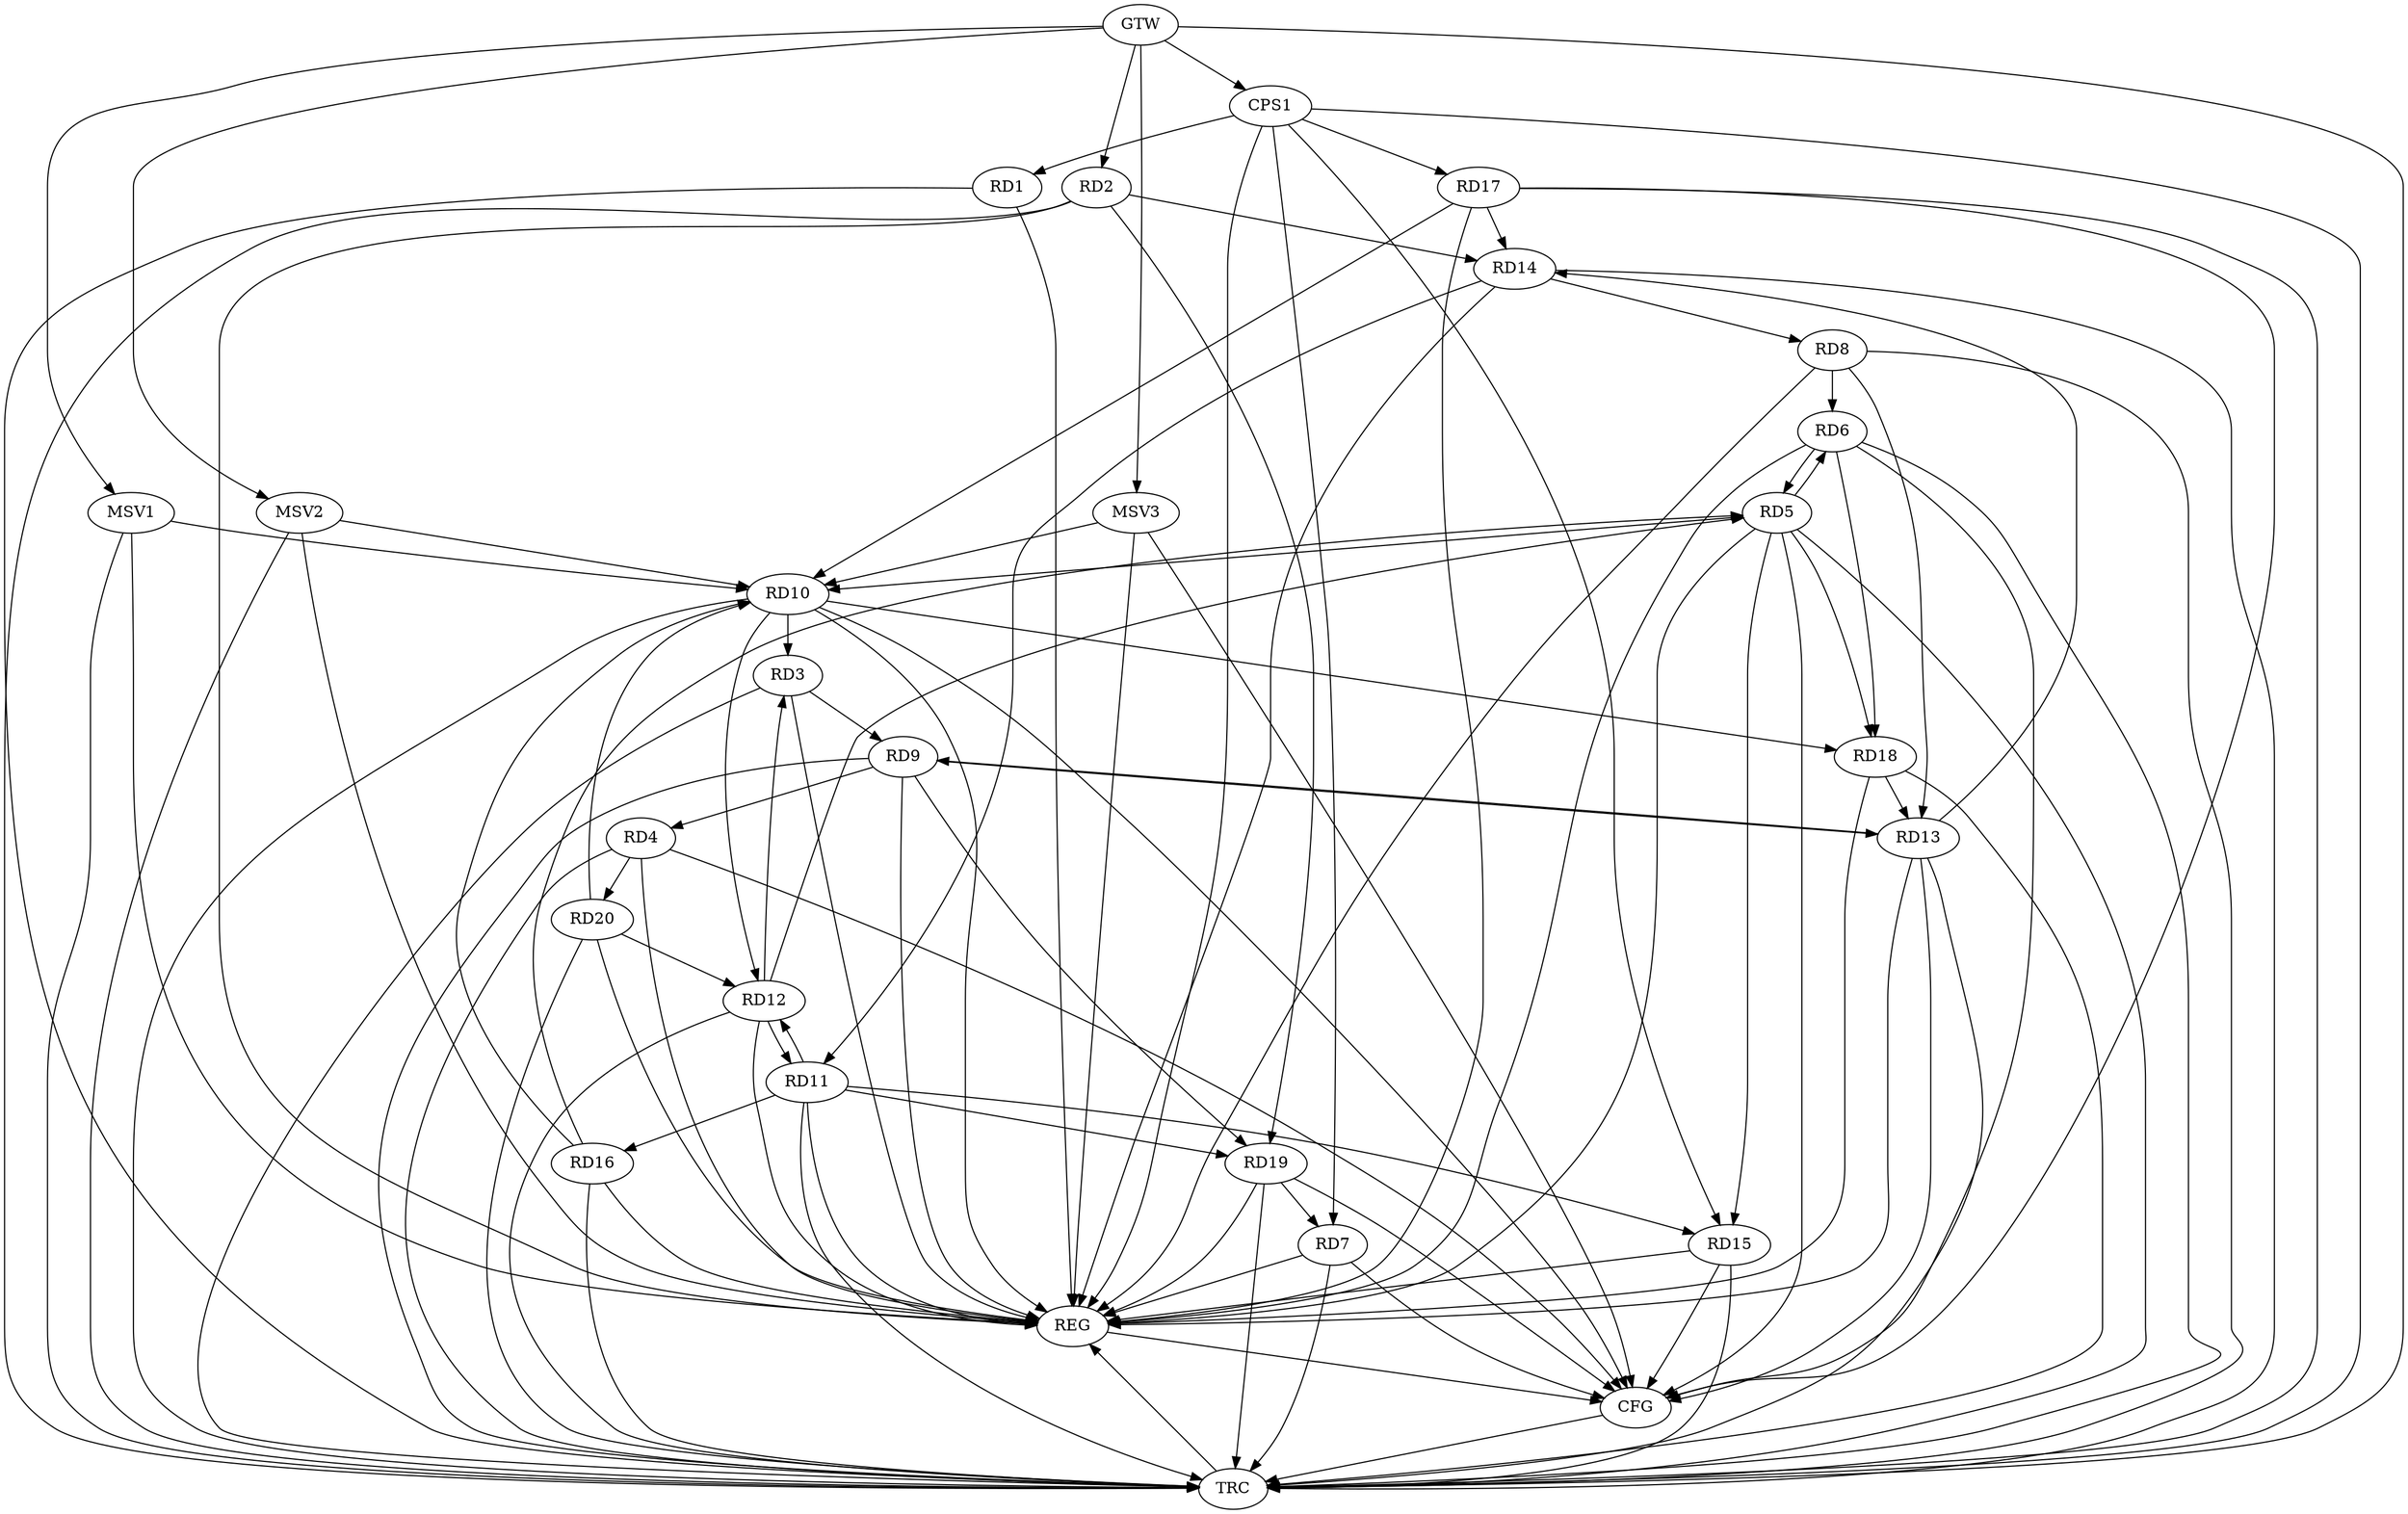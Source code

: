 strict digraph G {
  RD1 [ label="RD1" ];
  RD2 [ label="RD2" ];
  RD3 [ label="RD3" ];
  RD4 [ label="RD4" ];
  RD5 [ label="RD5" ];
  RD6 [ label="RD6" ];
  RD7 [ label="RD7" ];
  RD8 [ label="RD8" ];
  RD9 [ label="RD9" ];
  RD10 [ label="RD10" ];
  RD11 [ label="RD11" ];
  RD12 [ label="RD12" ];
  RD13 [ label="RD13" ];
  RD14 [ label="RD14" ];
  RD15 [ label="RD15" ];
  RD16 [ label="RD16" ];
  RD17 [ label="RD17" ];
  RD18 [ label="RD18" ];
  RD19 [ label="RD19" ];
  RD20 [ label="RD20" ];
  CPS1 [ label="CPS1" ];
  GTW [ label="GTW" ];
  REG [ label="REG" ];
  CFG [ label="CFG" ];
  TRC [ label="TRC" ];
  MSV1 [ label="MSV1" ];
  MSV2 [ label="MSV2" ];
  MSV3 [ label="MSV3" ];
  RD2 -> RD14;
  RD2 -> RD19;
  RD3 -> RD9;
  RD10 -> RD3;
  RD12 -> RD3;
  RD9 -> RD4;
  RD4 -> RD20;
  RD5 -> RD6;
  RD6 -> RD5;
  RD5 -> RD10;
  RD12 -> RD5;
  RD5 -> RD15;
  RD16 -> RD5;
  RD5 -> RD18;
  RD8 -> RD6;
  RD6 -> RD18;
  RD19 -> RD7;
  RD8 -> RD13;
  RD14 -> RD8;
  RD9 -> RD13;
  RD13 -> RD9;
  RD9 -> RD19;
  RD10 -> RD12;
  RD16 -> RD10;
  RD17 -> RD10;
  RD10 -> RD18;
  RD20 -> RD10;
  RD11 -> RD12;
  RD12 -> RD11;
  RD14 -> RD11;
  RD11 -> RD15;
  RD11 -> RD16;
  RD11 -> RD19;
  RD20 -> RD12;
  RD13 -> RD14;
  RD18 -> RD13;
  RD17 -> RD14;
  CPS1 -> RD1;
  CPS1 -> RD7;
  CPS1 -> RD15;
  CPS1 -> RD17;
  GTW -> RD2;
  GTW -> CPS1;
  RD1 -> REG;
  RD2 -> REG;
  RD3 -> REG;
  RD4 -> REG;
  RD5 -> REG;
  RD6 -> REG;
  RD7 -> REG;
  RD8 -> REG;
  RD9 -> REG;
  RD10 -> REG;
  RD11 -> REG;
  RD12 -> REG;
  RD13 -> REG;
  RD14 -> REG;
  RD15 -> REG;
  RD16 -> REG;
  RD17 -> REG;
  RD18 -> REG;
  RD19 -> REG;
  RD20 -> REG;
  CPS1 -> REG;
  RD19 -> CFG;
  RD13 -> CFG;
  RD7 -> CFG;
  RD10 -> CFG;
  RD6 -> CFG;
  RD5 -> CFG;
  RD17 -> CFG;
  RD4 -> CFG;
  RD15 -> CFG;
  REG -> CFG;
  RD1 -> TRC;
  RD2 -> TRC;
  RD3 -> TRC;
  RD4 -> TRC;
  RD5 -> TRC;
  RD6 -> TRC;
  RD7 -> TRC;
  RD8 -> TRC;
  RD9 -> TRC;
  RD10 -> TRC;
  RD11 -> TRC;
  RD12 -> TRC;
  RD13 -> TRC;
  RD14 -> TRC;
  RD15 -> TRC;
  RD16 -> TRC;
  RD17 -> TRC;
  RD18 -> TRC;
  RD19 -> TRC;
  RD20 -> TRC;
  CPS1 -> TRC;
  GTW -> TRC;
  CFG -> TRC;
  TRC -> REG;
  MSV1 -> RD10;
  GTW -> MSV1;
  MSV1 -> REG;
  MSV1 -> TRC;
  MSV2 -> RD10;
  MSV3 -> RD10;
  GTW -> MSV2;
  MSV2 -> REG;
  MSV2 -> TRC;
  GTW -> MSV3;
  MSV3 -> REG;
  MSV3 -> CFG;
}

